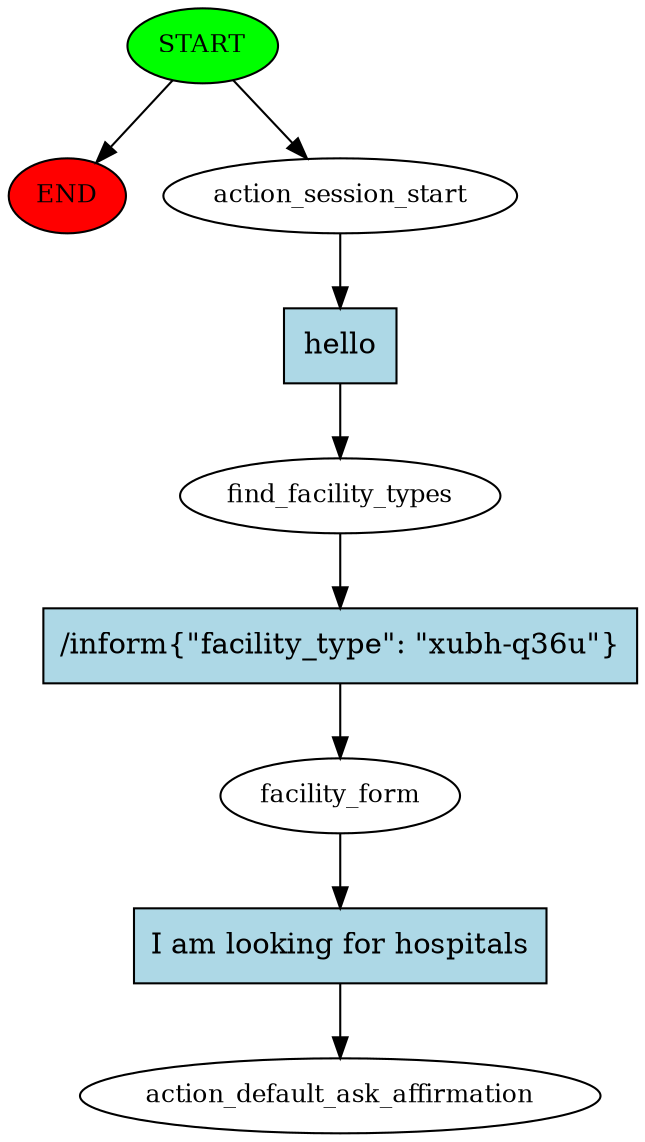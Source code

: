 digraph  {
0 [class="start active", fillcolor=green, fontsize=12, label=START, style=filled];
"-1" [class=end, fillcolor=red, fontsize=12, label=END, style=filled];
1 [class=active, fontsize=12, label=action_session_start];
2 [class=active, fontsize=12, label=find_facility_types];
3 [class=active, fontsize=12, label=facility_form];
4 [class="dashed active", fontsize=12, label=action_default_ask_affirmation];
5 [class="intent active", fillcolor=lightblue, label=hello, shape=rect, style=filled];
6 [class="intent active", fillcolor=lightblue, label="/inform{\"facility_type\": \"xubh-q36u\"}", shape=rect, style=filled];
7 [class="intent active", fillcolor=lightblue, label="I am looking for hospitals", shape=rect, style=filled];
0 -> "-1"  [class="", key=NONE, label=""];
0 -> 1  [class=active, key=NONE, label=""];
1 -> 5  [class=active, key=0];
2 -> 6  [class=active, key=0];
3 -> 7  [class=active, key=0];
5 -> 2  [class=active, key=0];
6 -> 3  [class=active, key=0];
7 -> 4  [class=active, key=0];
}
